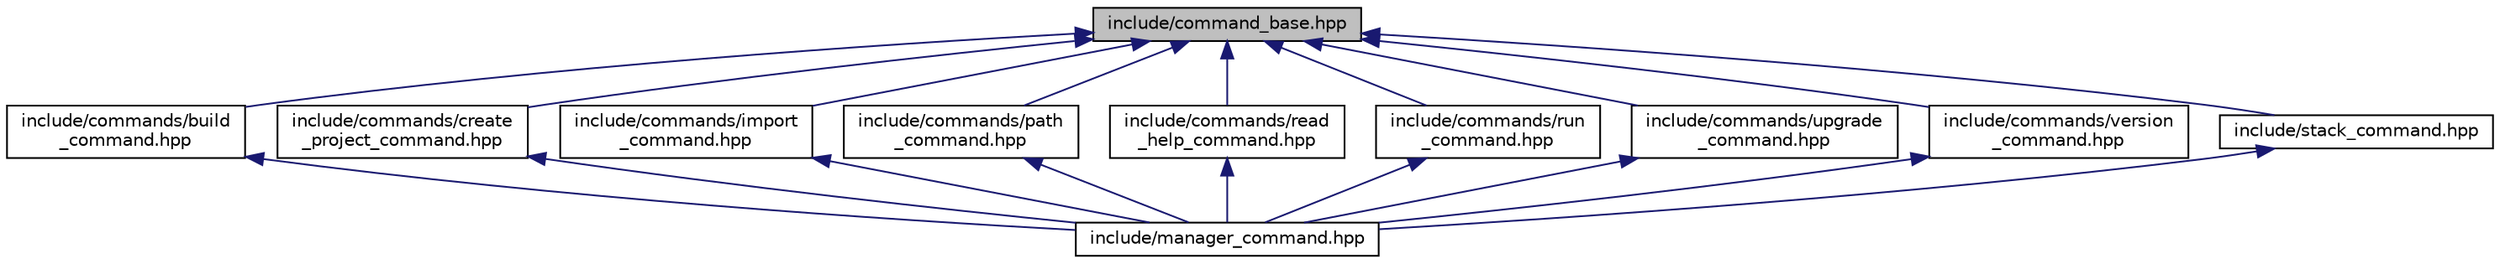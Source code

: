 digraph "include/command_base.hpp"
{
 // LATEX_PDF_SIZE
  edge [fontname="Helvetica",fontsize="10",labelfontname="Helvetica",labelfontsize="10"];
  node [fontname="Helvetica",fontsize="10",shape=record];
  Node1 [label="include/command_base.hpp",height=0.2,width=0.4,color="black", fillcolor="grey75", style="filled", fontcolor="black",tooltip=" "];
  Node1 -> Node2 [dir="back",color="midnightblue",fontsize="10",style="solid",fontname="Helvetica"];
  Node2 [label="include/commands/build\l_command.hpp",height=0.2,width=0.4,color="black", fillcolor="white", style="filled",URL="$build__command_8hpp.html",tooltip=" "];
  Node2 -> Node3 [dir="back",color="midnightblue",fontsize="10",style="solid",fontname="Helvetica"];
  Node3 [label="include/manager_command.hpp",height=0.2,width=0.4,color="black", fillcolor="white", style="filled",URL="$manager__command_8hpp.html",tooltip=" "];
  Node1 -> Node4 [dir="back",color="midnightblue",fontsize="10",style="solid",fontname="Helvetica"];
  Node4 [label="include/commands/create\l_project_command.hpp",height=0.2,width=0.4,color="black", fillcolor="white", style="filled",URL="$create__project__command_8hpp.html",tooltip=" "];
  Node4 -> Node3 [dir="back",color="midnightblue",fontsize="10",style="solid",fontname="Helvetica"];
  Node1 -> Node5 [dir="back",color="midnightblue",fontsize="10",style="solid",fontname="Helvetica"];
  Node5 [label="include/commands/import\l_command.hpp",height=0.2,width=0.4,color="black", fillcolor="white", style="filled",URL="$import__command_8hpp.html",tooltip=" "];
  Node5 -> Node3 [dir="back",color="midnightblue",fontsize="10",style="solid",fontname="Helvetica"];
  Node1 -> Node6 [dir="back",color="midnightblue",fontsize="10",style="solid",fontname="Helvetica"];
  Node6 [label="include/commands/path\l_command.hpp",height=0.2,width=0.4,color="black", fillcolor="white", style="filled",URL="$path__command_8hpp.html",tooltip=" "];
  Node6 -> Node3 [dir="back",color="midnightblue",fontsize="10",style="solid",fontname="Helvetica"];
  Node1 -> Node7 [dir="back",color="midnightblue",fontsize="10",style="solid",fontname="Helvetica"];
  Node7 [label="include/commands/read\l_help_command.hpp",height=0.2,width=0.4,color="black", fillcolor="white", style="filled",URL="$read__help__command_8hpp.html",tooltip=" "];
  Node7 -> Node3 [dir="back",color="midnightblue",fontsize="10",style="solid",fontname="Helvetica"];
  Node1 -> Node8 [dir="back",color="midnightblue",fontsize="10",style="solid",fontname="Helvetica"];
  Node8 [label="include/commands/run\l_command.hpp",height=0.2,width=0.4,color="black", fillcolor="white", style="filled",URL="$run__command_8hpp.html",tooltip=" "];
  Node8 -> Node3 [dir="back",color="midnightblue",fontsize="10",style="solid",fontname="Helvetica"];
  Node1 -> Node9 [dir="back",color="midnightblue",fontsize="10",style="solid",fontname="Helvetica"];
  Node9 [label="include/commands/upgrade\l_command.hpp",height=0.2,width=0.4,color="black", fillcolor="white", style="filled",URL="$upgrade__command_8hpp.html",tooltip=" "];
  Node9 -> Node3 [dir="back",color="midnightblue",fontsize="10",style="solid",fontname="Helvetica"];
  Node1 -> Node10 [dir="back",color="midnightblue",fontsize="10",style="solid",fontname="Helvetica"];
  Node10 [label="include/commands/version\l_command.hpp",height=0.2,width=0.4,color="black", fillcolor="white", style="filled",URL="$version__command_8hpp.html",tooltip=" "];
  Node10 -> Node3 [dir="back",color="midnightblue",fontsize="10",style="solid",fontname="Helvetica"];
  Node1 -> Node11 [dir="back",color="midnightblue",fontsize="10",style="solid",fontname="Helvetica"];
  Node11 [label="include/stack_command.hpp",height=0.2,width=0.4,color="black", fillcolor="white", style="filled",URL="$stack__command_8hpp.html",tooltip=" "];
  Node11 -> Node3 [dir="back",color="midnightblue",fontsize="10",style="solid",fontname="Helvetica"];
}
